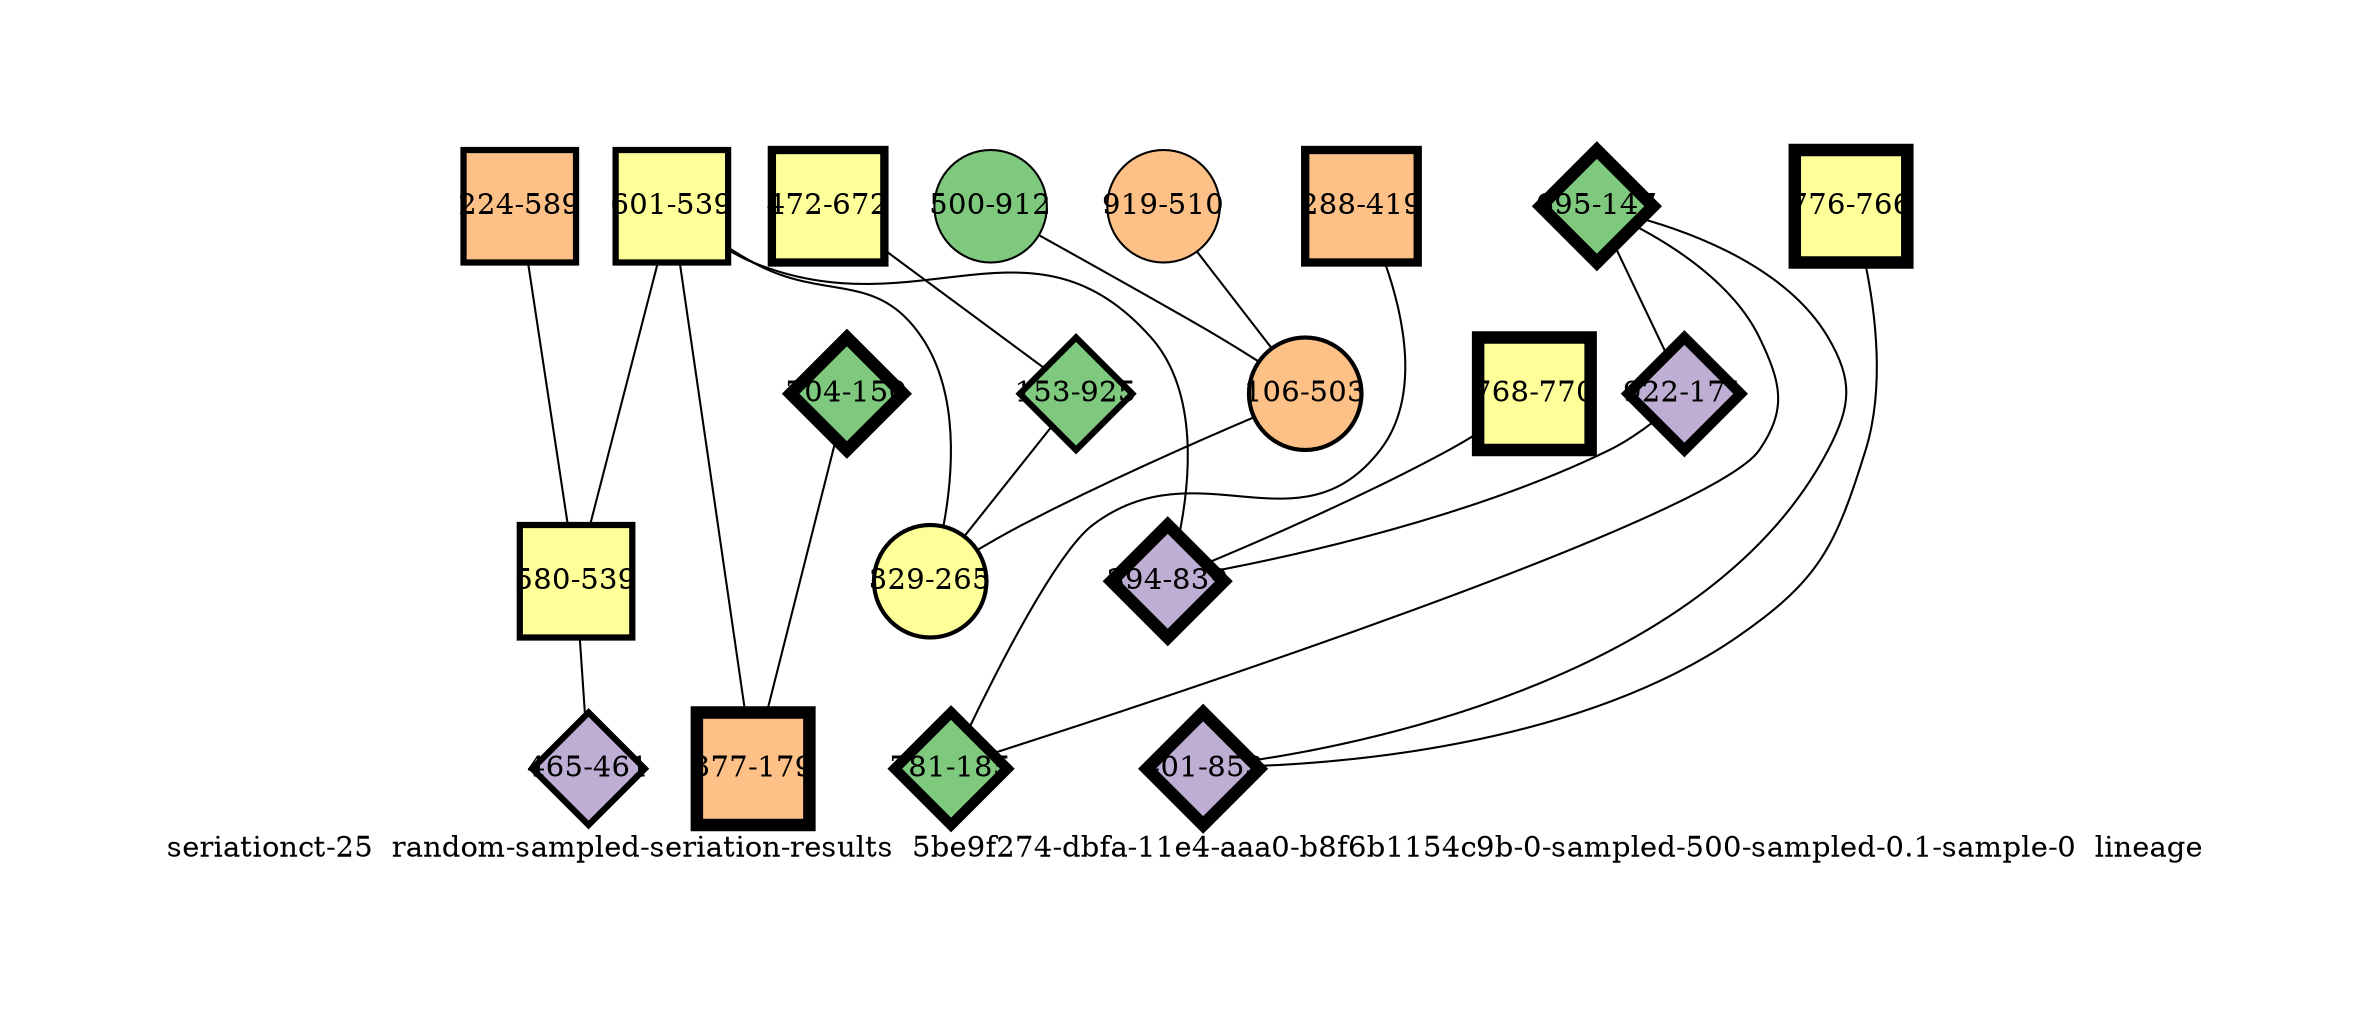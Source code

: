 strict graph "seriationct-25  random-sampled-seriation-results  5be9f274-dbfa-11e4-aaa0-b8f6b1154c9b-0-sampled-500-sampled-0.1-sample-0  lineage" {
labelloc=b;
ratio=auto;
pad="1.0";
label="seriationct-25  random-sampled-seriation-results  5be9f274-dbfa-11e4-aaa0-b8f6b1154c9b-0-sampled-500-sampled-0.1-sample-0  lineage";
node [width="0.75", style=filled, fixedsize=true, height="0.75", shape=circle, label=""];
0 [xCoordinate="539.0", appears_in_slice=3, yCoordinate="601.0", colorscheme=accent6, lineage_id=1, short_label="601-539", label="601-539", shape=square, cluster_id=3, fillcolor=4, size="500.0", id=0, penwidth="3.0"];
1 [xCoordinate="912.0", appears_in_slice=1, yCoordinate="500.0", colorscheme=accent6, lineage_id=0, short_label="500-912", label="500-912", shape=circle, cluster_id=0, fillcolor=1, size="500.0", id=2, penwidth="1.0"];
2 [xCoordinate="510.0", appears_in_slice=1, yCoordinate="919.0", colorscheme=accent6, lineage_id=0, short_label="919-510", label="919-510", shape=circle, cluster_id=2, fillcolor=3, size="500.0", id=9, penwidth="1.0"];
3 [xCoordinate="147.0", appears_in_slice=6, yCoordinate="695.0", colorscheme=accent6, lineage_id=2, short_label="695-147", label="695-147", shape=diamond, cluster_id=0, fillcolor=1, size="500.0", id=6, penwidth="6.0"];
4 [xCoordinate="766.0", appears_in_slice=6, yCoordinate="776.0", colorscheme=accent6, lineage_id=1, short_label="776-766", label="776-766", shape=square, cluster_id=3, fillcolor=4, size="500.0", id=3, penwidth="6.0"];
5 [xCoordinate="589.0", appears_in_slice=3, yCoordinate="224.0", colorscheme=accent6, lineage_id=1, short_label="224-589", label="224-589", shape=square, cluster_id=2, fillcolor=3, size="500.0", id=4, penwidth="3.0"];
6 [xCoordinate="853.0", appears_in_slice=6, yCoordinate="401.0", colorscheme=accent6, lineage_id=2, short_label="401-853", label="401-853", shape=diamond, cluster_id=1, fillcolor=2, size="500.0", id=16, penwidth="6.0"];
7 [xCoordinate="672.0", appears_in_slice=4, yCoordinate="472.0", colorscheme=accent6, lineage_id=1, short_label="472-672", label="472-672", shape=square, cluster_id=3, fillcolor=4, size="500.0", id=14, penwidth="4.0"];
8 [xCoordinate="770.0", appears_in_slice=6, yCoordinate="768.0", colorscheme=accent6, lineage_id=1, short_label="768-770", label="768-770", shape=square, cluster_id=3, fillcolor=4, size="500.0", id=7, penwidth="6.0"];
9 [xCoordinate="171.0", appears_in_slice=5, yCoordinate="922.0", colorscheme=accent6, lineage_id=2, short_label="922-171", label="922-171", shape=diamond, cluster_id=1, fillcolor=2, size="500.0", id=19, penwidth="5.0"];
10 [xCoordinate="150.0", appears_in_slice=6, yCoordinate="704.0", colorscheme=accent6, lineage_id=2, short_label="704-150", label="704-150", shape=diamond, cluster_id=0, fillcolor=1, size="500.0", id=17, penwidth="6.0"];
11 [xCoordinate="539.0", appears_in_slice=3, yCoordinate="580.0", colorscheme=accent6, lineage_id=1, short_label="580-539", label="580-539", shape=square, cluster_id=3, fillcolor=4, size="500.0", id=10, penwidth="3.0"];
12 [xCoordinate="179.0", appears_in_slice=6, yCoordinate="377.0", colorscheme=accent6, lineage_id=1, short_label="377-179", label="377-179", shape=square, cluster_id=2, fillcolor=3, size="500.0", id=11, penwidth="6.0"];
13 [xCoordinate="925.0", appears_in_slice=3, yCoordinate="153.0", colorscheme=accent6, lineage_id=2, short_label="153-925", label="153-925", shape=diamond, cluster_id=0, fillcolor=1, size="500.0", id=13, penwidth="3.0"];
14 [xCoordinate="419.0", appears_in_slice=4, yCoordinate="288.0", colorscheme=accent6, lineage_id=1, short_label="288-419", label="288-419", shape=square, cluster_id=2, fillcolor=3, size="500.0", id=15, penwidth="4.0"];
15 [xCoordinate="503.0", appears_in_slice=2, yCoordinate="106.0", colorscheme=accent6, lineage_id=0, short_label="106-503", label="106-503", shape=circle, cluster_id=2, fillcolor=3, size="500.0", id=18, penwidth="2.0"];
16 [xCoordinate="461.0", appears_in_slice=3, yCoordinate="465.0", colorscheme=accent6, lineage_id=2, short_label="465-461", label="465-461", shape=diamond, cluster_id=1, fillcolor=2, size="500.0", id=1, penwidth="3.0"];
17 [xCoordinate="265.0", appears_in_slice=2, yCoordinate="329.0", colorscheme=accent6, lineage_id=0, short_label="329-265", label="329-265", shape=circle, cluster_id=3, fillcolor=4, size="500.0", id=5, penwidth="2.0"];
18 [xCoordinate="185.0", appears_in_slice=5, yCoordinate="781.0", colorscheme=accent6, lineage_id=2, short_label="781-185", label="781-185", shape=diamond, cluster_id=0, fillcolor=1, size="500.0", id=12, penwidth="5.0"];
19 [xCoordinate="839.0", appears_in_slice=6, yCoordinate="394.0", colorscheme=accent6, lineage_id=2, short_label="394-839", label="394-839", shape=diamond, cluster_id=1, fillcolor=2, size="500.0", id=8, penwidth="6.0"];
0 -- 11  [inverseweight="12.6028172966", weight="0.0793473376995"];
0 -- 17  [inverseweight="1.61676046125", weight="0.618520816141"];
0 -- 19  [inverseweight="1.43117913446", weight="0.698724552309"];
0 -- 12  [inverseweight="1.12986344256", weight="0.885062709643"];
1 -- 15  [inverseweight="3.51346834431", weight="0.284619043636"];
2 -- 15  [inverseweight="2.73817471461", weight="0.365206790736"];
3 -- 9  [inverseweight="3.7284374142", weight="0.268208873828"];
3 -- 18  [inverseweight="2.44236840904", weight="0.409438640092"];
3 -- 6  [inverseweight="4.23820137706", weight="0.235949147064"];
4 -- 6  [inverseweight="10.7285268856", weight="0.0932094415818"];
5 -- 11  [inverseweight="20.9426954146", weight="0.0477493455453"];
7 -- 13  [inverseweight="4.45824785344", weight="0.224303366002"];
8 -- 19  [inverseweight="9.11656196862", weight="0.109690473606"];
9 -- 19  [inverseweight="5.77196370675", weight="0.173251262622"];
10 -- 12  [inverseweight="15.6402811772", weight="0.0639374694526"];
11 -- 16  [inverseweight="19.8889321044", weight="0.0502792203599"];
13 -- 17  [inverseweight="1.28634627325", weight="0.777395652162"];
14 -- 18  [inverseweight="1.71283105479", weight="0.583828742013"];
15 -- 17  [inverseweight="2.2687931089", weight="0.440762974852"];
}
